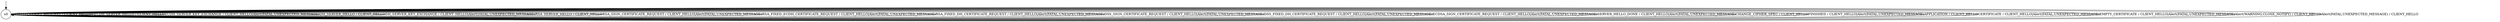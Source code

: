 digraph g {

	s0 [shape="circle" label="s0"];
	s0 -> s0 [label="HELLO_VERIFY_REQUEST / CLIENT_HELLO+"];
	s0 -> s0 [label="ECDH_SERVER_HELLO / CLIENT_HELLO"];
	s0 -> s0 [label="ECDH_SERVER_KEY_EXCHANGE / CLIENT_HELLO|Alert(FATAL,UNEXPECTED_MESSAGE)"];
	s0 -> s0 [label="DH_SERVER_HELLO / CLIENT_HELLO"];
	s0 -> s0 [label="DH_SERVER_KEY_EXCHANGE / CLIENT_HELLO|Alert(FATAL,UNEXPECTED_MESSAGE)"];
	s0 -> s0 [label="RSA_SERVER_HELLO / CLIENT_HELLO"];
	s0 -> s0 [label="RSA_SIGN_CERTIFICATE_REQUEST / CLIENT_HELLO|Alert(FATAL,UNEXPECTED_MESSAGE)"];
	s0 -> s0 [label="RSA_FIXED_ECDH_CERTIFICATE_REQUEST / CLIENT_HELLO|Alert(FATAL,UNEXPECTED_MESSAGE)"];
	s0 -> s0 [label="RSA_FIXED_DH_CERTIFICATE_REQUEST / CLIENT_HELLO|Alert(FATAL,UNEXPECTED_MESSAGE)"];
	s0 -> s0 [label="DSS_SIGN_CERTIFICATE_REQUEST / CLIENT_HELLO|Alert(FATAL,UNEXPECTED_MESSAGE)"];
	s0 -> s0 [label="DSS_FIXED_DH_CERTIFICATE_REQUEST / CLIENT_HELLO|Alert(FATAL,UNEXPECTED_MESSAGE)"];
	s0 -> s0 [label="ECDSA_SIGN_CERTIFICATE_REQUEST / CLIENT_HELLO|Alert(FATAL,UNEXPECTED_MESSAGE)"];
	s0 -> s0 [label="SERVER_HELLO_DONE / CLIENT_HELLO|Alert(FATAL,UNEXPECTED_MESSAGE)"];
	s0 -> s0 [label="CHANGE_CIPHER_SPEC / CLIENT_HELLO"];
	s0 -> s0 [label="FINISHED / CLIENT_HELLO|Alert(FATAL,UNEXPECTED_MESSAGE)"];
	s0 -> s0 [label="APPLICATION / CLIENT_HELLO"];
	s0 -> s0 [label="CERTIFICATE / CLIENT_HELLO|Alert(FATAL,UNEXPECTED_MESSAGE)"];
	s0 -> s0 [label="EMPTY_CERTIFICATE / CLIENT_HELLO|Alert(FATAL,UNEXPECTED_MESSAGE)"];
	s0 -> s0 [label="Alert(WARNING,CLOSE_NOTIFY) / CLIENT_HELLO"];
	s0 -> s0 [label="Alert(FATAL,UNEXPECTED_MESSAGE) / CLIENT_HELLO"];

__start0 [label="" shape="none" width="0" height="0"];
__start0 -> s0;

}

